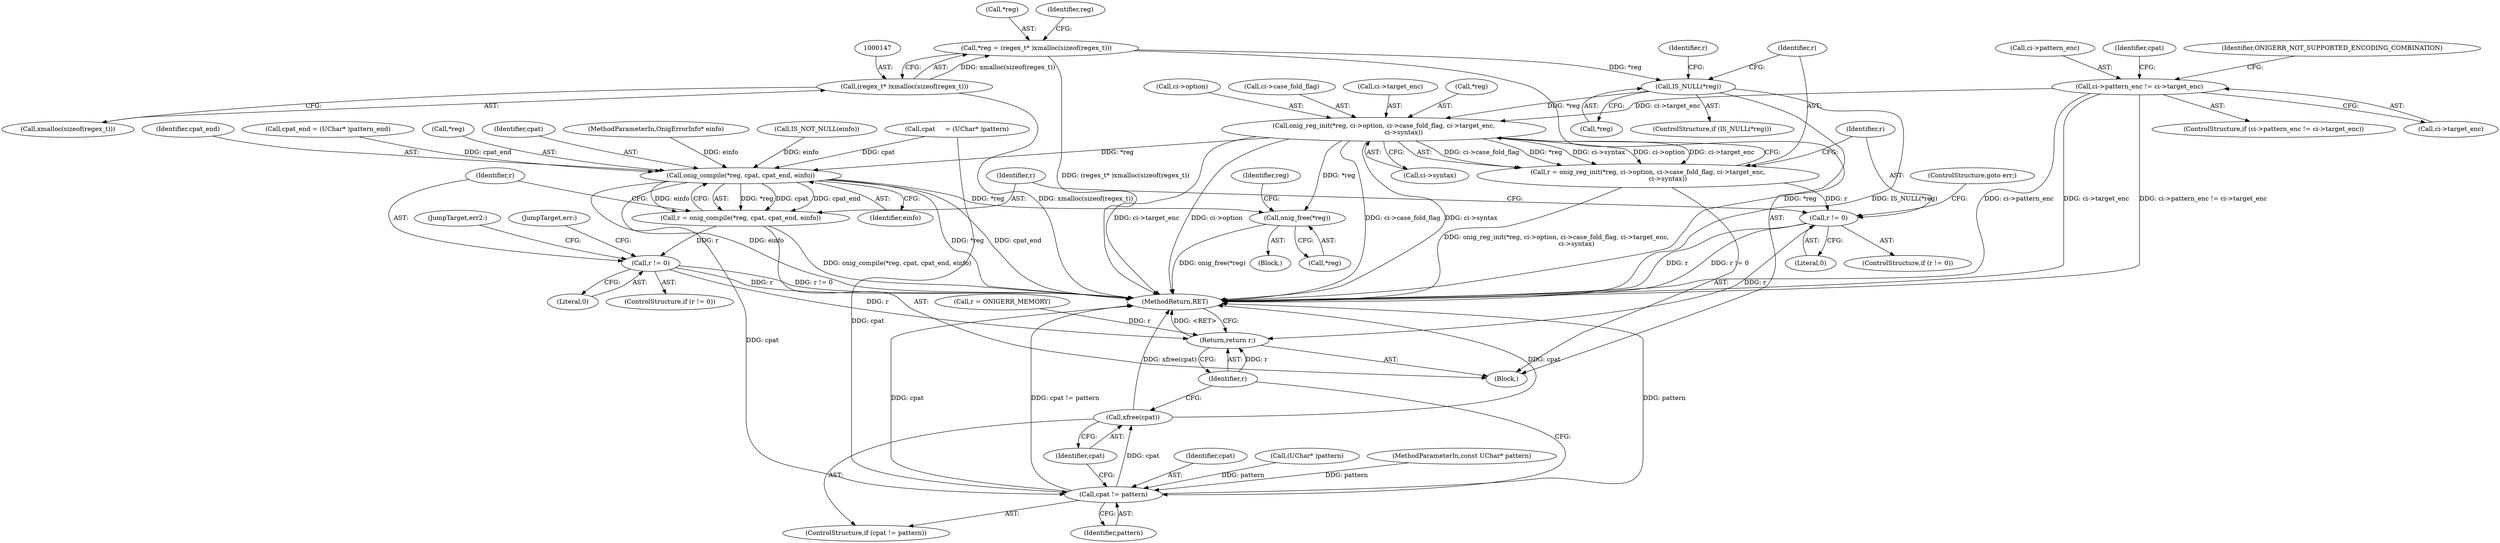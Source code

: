 digraph "0_oniguruma_0f7f61ed1b7b697e283e37bd2d731d0bd57adb55@pointer" {
"1000162" [label="(Call,onig_reg_init(*reg, ci->option, ci->case_fold_flag, ci->target_enc,\n                    ci->syntax))"];
"1000152" [label="(Call,IS_NULL(*reg))"];
"1000143" [label="(Call,*reg = (regex_t* )xmalloc(sizeof(regex_t)))"];
"1000146" [label="(Call,(regex_t* )xmalloc(sizeof(regex_t)))"];
"1000121" [label="(Call,ci->pattern_enc != ci->target_enc)"];
"1000160" [label="(Call,r = onig_reg_init(*reg, ci->option, ci->case_fold_flag, ci->target_enc,\n                    ci->syntax))"];
"1000178" [label="(Call,r != 0)"];
"1000210" [label="(Return,return r;)"];
"1000184" [label="(Call,onig_compile(*reg, cpat, cpat_end, einfo))"];
"1000182" [label="(Call,r = onig_compile(*reg, cpat, cpat_end, einfo))"];
"1000191" [label="(Call,r != 0)"];
"1000196" [label="(Call,onig_free(*reg))"];
"1000205" [label="(Call,cpat != pattern)"];
"1000208" [label="(Call,xfree(cpat))"];
"1000121" [label="(Call,ci->pattern_enc != ci->target_enc)"];
"1000160" [label="(Call,r = onig_reg_init(*reg, ci->option, ci->case_fold_flag, ci->target_enc,\n                    ci->syntax))"];
"1000138" [label="(Call,cpat_end = (UChar* )pattern_end)"];
"1000193" [label="(Literal,0)"];
"1000195" [label="(JumpTarget,err:)"];
"1000206" [label="(Identifier,cpat)"];
"1000204" [label="(ControlStructure,if (cpat != pattern))"];
"1000208" [label="(Call,xfree(cpat))"];
"1000153" [label="(Call,*reg)"];
"1000185" [label="(Call,*reg)"];
"1000157" [label="(Identifier,r)"];
"1000151" [label="(ControlStructure,if (IS_NULL(*reg)))"];
"1000211" [label="(Identifier,r)"];
"1000187" [label="(Identifier,cpat)"];
"1000179" [label="(Identifier,r)"];
"1000148" [label="(Call,xmalloc(sizeof(regex_t)))"];
"1000183" [label="(Identifier,r)"];
"1000178" [label="(Call,r != 0)"];
"1000201" [label="(Identifier,reg)"];
"1000106" [label="(Block,)"];
"1000130" [label="(Identifier,ONIGERR_NOT_SUPPORTED_ENCODING_COMBINATION)"];
"1000177" [label="(ControlStructure,if (r != 0))"];
"1000146" [label="(Call,(regex_t* )xmalloc(sizeof(regex_t)))"];
"1000168" [label="(Call,ci->case_fold_flag)"];
"1000180" [label="(Literal,0)"];
"1000105" [label="(MethodParameterIn,OnigErrorInfo* einfo)"];
"1000162" [label="(Call,onig_reg_init(*reg, ci->option, ci->case_fold_flag, ci->target_enc,\n                    ci->syntax))"];
"1000171" [label="(Call,ci->target_enc)"];
"1000196" [label="(Call,onig_free(*reg))"];
"1000122" [label="(Call,ci->pattern_enc)"];
"1000194" [label="(Block,)"];
"1000161" [label="(Identifier,r)"];
"1000135" [label="(Call,(UChar* )pattern)"];
"1000205" [label="(Call,cpat != pattern)"];
"1000156" [label="(Call,r = ONIGERR_MEMORY)"];
"1000111" [label="(Call,IS_NOT_NULL(einfo))"];
"1000209" [label="(Identifier,cpat)"];
"1000102" [label="(MethodParameterIn,const UChar* pattern)"];
"1000174" [label="(Call,ci->syntax)"];
"1000212" [label="(MethodReturn,RET)"];
"1000133" [label="(Call,cpat     = (UChar* )pattern)"];
"1000188" [label="(Identifier,cpat_end)"];
"1000181" [label="(ControlStructure,goto err;)"];
"1000197" [label="(Call,*reg)"];
"1000210" [label="(Return,return r;)"];
"1000144" [label="(Call,*reg)"];
"1000184" [label="(Call,onig_compile(*reg, cpat, cpat_end, einfo))"];
"1000120" [label="(ControlStructure,if (ci->pattern_enc != ci->target_enc))"];
"1000163" [label="(Call,*reg)"];
"1000154" [label="(Identifier,reg)"];
"1000182" [label="(Call,r = onig_compile(*reg, cpat, cpat_end, einfo))"];
"1000203" [label="(JumpTarget,err2:)"];
"1000152" [label="(Call,IS_NULL(*reg))"];
"1000165" [label="(Call,ci->option)"];
"1000143" [label="(Call,*reg = (regex_t* )xmalloc(sizeof(regex_t)))"];
"1000125" [label="(Call,ci->target_enc)"];
"1000191" [label="(Call,r != 0)"];
"1000189" [label="(Identifier,einfo)"];
"1000190" [label="(ControlStructure,if (r != 0))"];
"1000192" [label="(Identifier,r)"];
"1000207" [label="(Identifier,pattern)"];
"1000134" [label="(Identifier,cpat)"];
"1000162" -> "1000160"  [label="AST: "];
"1000162" -> "1000174"  [label="CFG: "];
"1000163" -> "1000162"  [label="AST: "];
"1000165" -> "1000162"  [label="AST: "];
"1000168" -> "1000162"  [label="AST: "];
"1000171" -> "1000162"  [label="AST: "];
"1000174" -> "1000162"  [label="AST: "];
"1000160" -> "1000162"  [label="CFG: "];
"1000162" -> "1000212"  [label="DDG: ci->case_fold_flag"];
"1000162" -> "1000212"  [label="DDG: ci->syntax"];
"1000162" -> "1000212"  [label="DDG: ci->target_enc"];
"1000162" -> "1000212"  [label="DDG: ci->option"];
"1000162" -> "1000160"  [label="DDG: ci->case_fold_flag"];
"1000162" -> "1000160"  [label="DDG: *reg"];
"1000162" -> "1000160"  [label="DDG: ci->syntax"];
"1000162" -> "1000160"  [label="DDG: ci->option"];
"1000162" -> "1000160"  [label="DDG: ci->target_enc"];
"1000152" -> "1000162"  [label="DDG: *reg"];
"1000121" -> "1000162"  [label="DDG: ci->target_enc"];
"1000162" -> "1000184"  [label="DDG: *reg"];
"1000162" -> "1000196"  [label="DDG: *reg"];
"1000152" -> "1000151"  [label="AST: "];
"1000152" -> "1000153"  [label="CFG: "];
"1000153" -> "1000152"  [label="AST: "];
"1000157" -> "1000152"  [label="CFG: "];
"1000161" -> "1000152"  [label="CFG: "];
"1000152" -> "1000212"  [label="DDG: IS_NULL(*reg)"];
"1000152" -> "1000212"  [label="DDG: *reg"];
"1000143" -> "1000152"  [label="DDG: *reg"];
"1000143" -> "1000106"  [label="AST: "];
"1000143" -> "1000146"  [label="CFG: "];
"1000144" -> "1000143"  [label="AST: "];
"1000146" -> "1000143"  [label="AST: "];
"1000154" -> "1000143"  [label="CFG: "];
"1000143" -> "1000212"  [label="DDG: (regex_t* )xmalloc(sizeof(regex_t))"];
"1000146" -> "1000143"  [label="DDG: xmalloc(sizeof(regex_t))"];
"1000146" -> "1000148"  [label="CFG: "];
"1000147" -> "1000146"  [label="AST: "];
"1000148" -> "1000146"  [label="AST: "];
"1000146" -> "1000212"  [label="DDG: xmalloc(sizeof(regex_t))"];
"1000121" -> "1000120"  [label="AST: "];
"1000121" -> "1000125"  [label="CFG: "];
"1000122" -> "1000121"  [label="AST: "];
"1000125" -> "1000121"  [label="AST: "];
"1000130" -> "1000121"  [label="CFG: "];
"1000134" -> "1000121"  [label="CFG: "];
"1000121" -> "1000212"  [label="DDG: ci->target_enc"];
"1000121" -> "1000212"  [label="DDG: ci->pattern_enc != ci->target_enc"];
"1000121" -> "1000212"  [label="DDG: ci->pattern_enc"];
"1000160" -> "1000106"  [label="AST: "];
"1000161" -> "1000160"  [label="AST: "];
"1000179" -> "1000160"  [label="CFG: "];
"1000160" -> "1000212"  [label="DDG: onig_reg_init(*reg, ci->option, ci->case_fold_flag, ci->target_enc,\n                    ci->syntax)"];
"1000160" -> "1000178"  [label="DDG: r"];
"1000178" -> "1000177"  [label="AST: "];
"1000178" -> "1000180"  [label="CFG: "];
"1000179" -> "1000178"  [label="AST: "];
"1000180" -> "1000178"  [label="AST: "];
"1000181" -> "1000178"  [label="CFG: "];
"1000183" -> "1000178"  [label="CFG: "];
"1000178" -> "1000212"  [label="DDG: r != 0"];
"1000178" -> "1000212"  [label="DDG: r"];
"1000178" -> "1000210"  [label="DDG: r"];
"1000210" -> "1000106"  [label="AST: "];
"1000210" -> "1000211"  [label="CFG: "];
"1000211" -> "1000210"  [label="AST: "];
"1000212" -> "1000210"  [label="CFG: "];
"1000210" -> "1000212"  [label="DDG: <RET>"];
"1000211" -> "1000210"  [label="DDG: r"];
"1000156" -> "1000210"  [label="DDG: r"];
"1000191" -> "1000210"  [label="DDG: r"];
"1000184" -> "1000182"  [label="AST: "];
"1000184" -> "1000189"  [label="CFG: "];
"1000185" -> "1000184"  [label="AST: "];
"1000187" -> "1000184"  [label="AST: "];
"1000188" -> "1000184"  [label="AST: "];
"1000189" -> "1000184"  [label="AST: "];
"1000182" -> "1000184"  [label="CFG: "];
"1000184" -> "1000212"  [label="DDG: *reg"];
"1000184" -> "1000212"  [label="DDG: cpat_end"];
"1000184" -> "1000212"  [label="DDG: einfo"];
"1000184" -> "1000182"  [label="DDG: *reg"];
"1000184" -> "1000182"  [label="DDG: cpat"];
"1000184" -> "1000182"  [label="DDG: cpat_end"];
"1000184" -> "1000182"  [label="DDG: einfo"];
"1000133" -> "1000184"  [label="DDG: cpat"];
"1000138" -> "1000184"  [label="DDG: cpat_end"];
"1000111" -> "1000184"  [label="DDG: einfo"];
"1000105" -> "1000184"  [label="DDG: einfo"];
"1000184" -> "1000196"  [label="DDG: *reg"];
"1000184" -> "1000205"  [label="DDG: cpat"];
"1000182" -> "1000106"  [label="AST: "];
"1000183" -> "1000182"  [label="AST: "];
"1000192" -> "1000182"  [label="CFG: "];
"1000182" -> "1000212"  [label="DDG: onig_compile(*reg, cpat, cpat_end, einfo)"];
"1000182" -> "1000191"  [label="DDG: r"];
"1000191" -> "1000190"  [label="AST: "];
"1000191" -> "1000193"  [label="CFG: "];
"1000192" -> "1000191"  [label="AST: "];
"1000193" -> "1000191"  [label="AST: "];
"1000195" -> "1000191"  [label="CFG: "];
"1000203" -> "1000191"  [label="CFG: "];
"1000191" -> "1000212"  [label="DDG: r != 0"];
"1000191" -> "1000212"  [label="DDG: r"];
"1000196" -> "1000194"  [label="AST: "];
"1000196" -> "1000197"  [label="CFG: "];
"1000197" -> "1000196"  [label="AST: "];
"1000201" -> "1000196"  [label="CFG: "];
"1000196" -> "1000212"  [label="DDG: onig_free(*reg)"];
"1000205" -> "1000204"  [label="AST: "];
"1000205" -> "1000207"  [label="CFG: "];
"1000206" -> "1000205"  [label="AST: "];
"1000207" -> "1000205"  [label="AST: "];
"1000209" -> "1000205"  [label="CFG: "];
"1000211" -> "1000205"  [label="CFG: "];
"1000205" -> "1000212"  [label="DDG: cpat"];
"1000205" -> "1000212"  [label="DDG: pattern"];
"1000205" -> "1000212"  [label="DDG: cpat != pattern"];
"1000133" -> "1000205"  [label="DDG: cpat"];
"1000135" -> "1000205"  [label="DDG: pattern"];
"1000102" -> "1000205"  [label="DDG: pattern"];
"1000205" -> "1000208"  [label="DDG: cpat"];
"1000208" -> "1000204"  [label="AST: "];
"1000208" -> "1000209"  [label="CFG: "];
"1000209" -> "1000208"  [label="AST: "];
"1000211" -> "1000208"  [label="CFG: "];
"1000208" -> "1000212"  [label="DDG: cpat"];
"1000208" -> "1000212"  [label="DDG: xfree(cpat)"];
}
